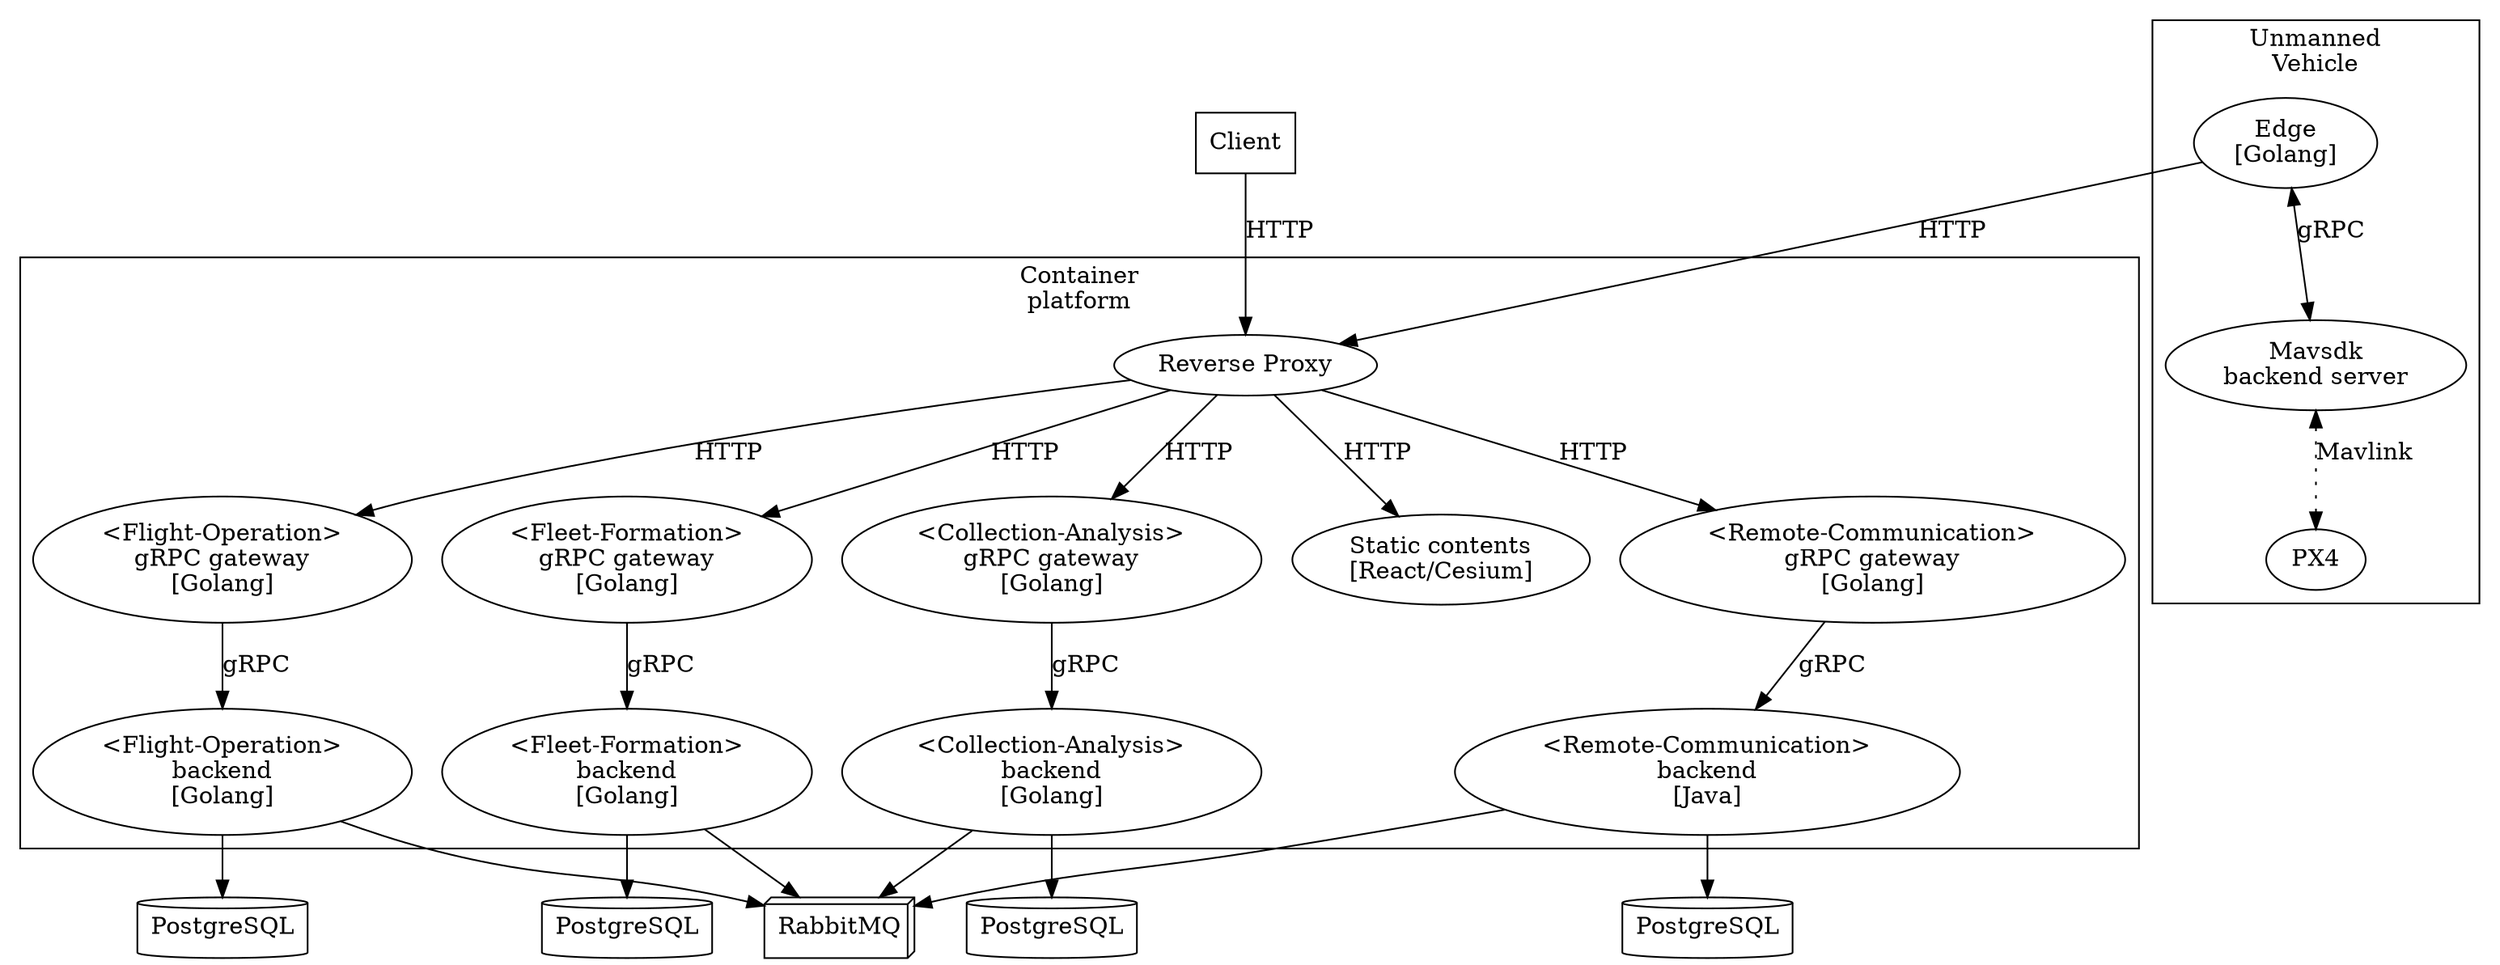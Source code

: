 // To render:
// https://dreampuf.github.io/GraphvizOnline/
digraph G {
  Client [label="Client", shape=Box];
  HTTPFrontend1 [label="<Remote-Communication>\ngRPC gateway\n[Golang]"];
  HTTPFrontend2 [label="<Fleet-Formation>\ngRPC gateway\n[Golang]"];
  HTTPFrontend3 [label="<Flight-Operation>\ngRPC gateway\n[Golang]"];
  HTTPFrontend4 [label="<Collection-Analysis>\ngRPC gateway\n[Golang]"];

  RemoteCommunicationBackend [label="<Remote-Communication>\nbackend\n[Java]"];
  FleetFormationBackend [label="<Fleet-Formation>\nbackend\n[Golang]"];
  FlightOperationBackend [label="<Flight-Operation>\nbackend\n[Golang]"];
  CollectionAnalysisBackend [label="<Collection-Analysis>\nbackend\n[Golang]"];
  
  PostgreSQL1 [label="PostgreSQL", shape=cylinder];
  PostgreSQL2 [label="PostgreSQL", shape=cylinder];
  PostgreSQL3 [label="PostgreSQL", shape=cylinder];
  PostgreSQL4 [label="PostgreSQL", shape=cylinder];

  RabbitMQ [label="RabbitMQ", shape=box3d];
  
  ReverseProxy [label="Reverse Proxy"];
  
  StaticContents [label="Static contents\n[React/Cesium]"];
  
  Edge_ [label="Edge\n[Golang]"];
  
  MavsdkBackend [label="Mavsdk\nbackend server"];
  
  PX4 [label="PX4"];
  
  Client -> ReverseProxy [label="HTTP"];
  Edge_ -> ReverseProxy [label="HTTP"];
  
  RemoteCommunicationBackend -> PostgreSQL1;
  FleetFormationBackend -> PostgreSQL2;
  FlightOperationBackend -> PostgreSQL3;
  CollectionAnalysisBackend -> PostgreSQL4;

  RemoteCommunicationBackend -> RabbitMQ;
  FleetFormationBackend -> RabbitMQ;
  FlightOperationBackend -> RabbitMQ;
  CollectionAnalysisBackend -> RabbitMQ;

  subgraph cluster_0 {
    label="Container\nplatform";
    ReverseProxy -> StaticContents [label="HTTP"];
    ReverseProxy -> HTTPFrontend1 [label="HTTP"];
    ReverseProxy -> HTTPFrontend2 [label="HTTP"];
    ReverseProxy -> HTTPFrontend3 [label="HTTP"];
    ReverseProxy -> HTTPFrontend4 [label="HTTP"];
  
    HTTPFrontend1 -> RemoteCommunicationBackend [label="gRPC"];
    HTTPFrontend2 -> FleetFormationBackend [label="gRPC"];
    HTTPFrontend3 -> FlightOperationBackend [label="gRPC"];
    HTTPFrontend4 -> CollectionAnalysisBackend [label="gRPC"];
  }
  
  subgraph cluster_1 {
    label="Unmanned\nVehicle";
    Edge_ -> MavsdkBackend [label="gRPC", dir=both];
    MavsdkBackend -> PX4 [label="Mavlink", dir=both, style=dotted];
  }
}